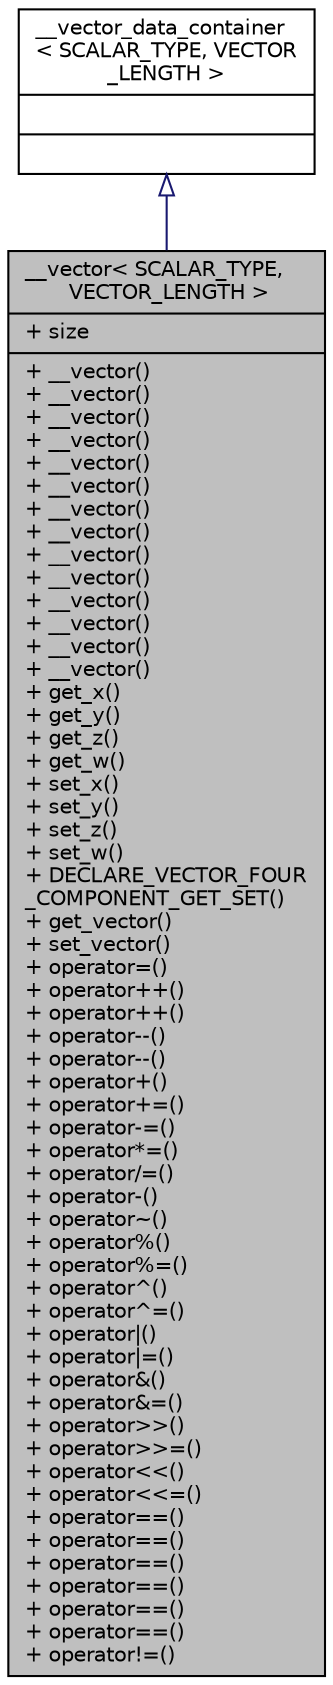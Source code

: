 digraph "__vector&lt; SCALAR_TYPE, VECTOR_LENGTH &gt;"
{
  edge [fontname="Helvetica",fontsize="10",labelfontname="Helvetica",labelfontsize="10"];
  node [fontname="Helvetica",fontsize="10",shape=record];
  Node1 [label="{__vector\< SCALAR_TYPE,\l VECTOR_LENGTH \>\n|+ size\l|+ __vector()\l+ __vector()\l+ __vector()\l+ __vector()\l+ __vector()\l+ __vector()\l+ __vector()\l+ __vector()\l+ __vector()\l+ __vector()\l+ __vector()\l+ __vector()\l+ __vector()\l+ __vector()\l+ get_x()\l+ get_y()\l+ get_z()\l+ get_w()\l+ set_x()\l+ set_y()\l+ set_z()\l+ set_w()\l+ DECLARE_VECTOR_FOUR\l_COMPONENT_GET_SET()\l+ get_vector()\l+ set_vector()\l+ operator=()\l+ operator++()\l+ operator++()\l+ operator--()\l+ operator--()\l+ operator+()\l+ operator+=()\l+ operator-=()\l+ operator*=()\l+ operator/=()\l+ operator-()\l+ operator~()\l+ operator%()\l+ operator%=()\l+ operator^()\l+ operator^=()\l+ operator\|()\l+ operator\|=()\l+ operator&()\l+ operator&=()\l+ operator\>\>()\l+ operator\>\>=()\l+ operator\<\<()\l+ operator\<\<=()\l+ operator==()\l+ operator==()\l+ operator==()\l+ operator==()\l+ operator==()\l+ operator==()\l+ operator!=()\l}",height=0.2,width=0.4,color="black", fillcolor="grey75", style="filled", fontcolor="black"];
  Node2 -> Node1 [dir="back",color="midnightblue",fontsize="10",style="solid",arrowtail="onormal",fontname="Helvetica"];
  Node2 [label="{__vector_data_container\l\< SCALAR_TYPE, VECTOR\l_LENGTH \>\n||}",height=0.2,width=0.4,color="black", fillcolor="white", style="filled",URL="$class____vector__data__container.html"];
}
